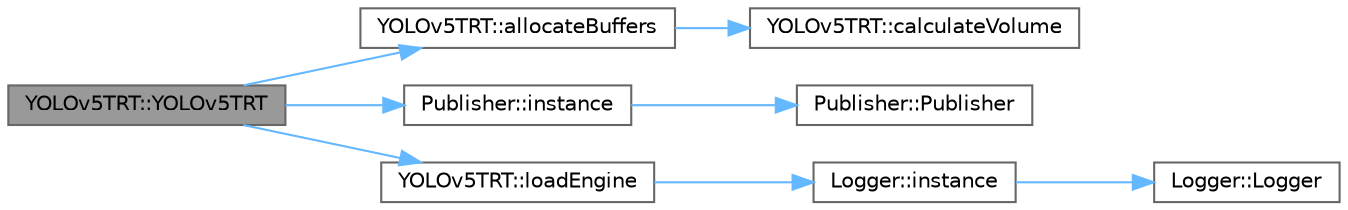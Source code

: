 digraph "YOLOv5TRT::YOLOv5TRT"
{
 // LATEX_PDF_SIZE
  bgcolor="transparent";
  edge [fontname=Helvetica,fontsize=10,labelfontname=Helvetica,labelfontsize=10];
  node [fontname=Helvetica,fontsize=10,shape=box,height=0.2,width=0.4];
  rankdir="LR";
  Node1 [id="Node000001",label="YOLOv5TRT::YOLOv5TRT",height=0.2,width=0.4,color="gray40", fillcolor="grey60", style="filled", fontcolor="black",tooltip="Construtor. Carrega o engine e aloca buffers."];
  Node1 -> Node2 [id="edge1_Node000001_Node000002",color="steelblue1",style="solid",tooltip=" "];
  Node2 [id="Node000002",label="YOLOv5TRT::allocateBuffers",height=0.2,width=0.4,color="grey40", fillcolor="white", style="filled",URL="$classYOLOv5TRT.html#aae4055b18ea026c14d59519baf4185f3",tooltip=" "];
  Node2 -> Node3 [id="edge2_Node000002_Node000003",color="steelblue1",style="solid",tooltip=" "];
  Node3 [id="Node000003",label="YOLOv5TRT::calculateVolume",height=0.2,width=0.4,color="grey40", fillcolor="white", style="filled",URL="$classYOLOv5TRT.html#a37f31d30d8bb81205daa7e1a6ccc5351",tooltip="Calcula o volume (número total de elementos) de um tensor dado suas dimensões."];
  Node1 -> Node4 [id="edge3_Node000001_Node000004",color="steelblue1",style="solid",tooltip=" "];
  Node4 [id="Node000004",label="Publisher::instance",height=0.2,width=0.4,color="grey40", fillcolor="white", style="filled",URL="$classPublisher.html#a387233b0cdda7f9d59d3d7c59a2f3cb6",tooltip=" "];
  Node4 -> Node5 [id="edge4_Node000004_Node000005",color="steelblue1",style="solid",tooltip=" "];
  Node5 [id="Node000005",label="Publisher::Publisher",height=0.2,width=0.4,color="grey40", fillcolor="white", style="filled",URL="$classPublisher.html#aa433e35d15ff5572b3ead89611b4bfc9",tooltip=" "];
  Node1 -> Node6 [id="edge5_Node000001_Node000006",color="steelblue1",style="solid",tooltip=" "];
  Node6 [id="Node000006",label="YOLOv5TRT::loadEngine",height=0.2,width=0.4,color="grey40", fillcolor="white", style="filled",URL="$classYOLOv5TRT.html#aab1b5793ec0d442f82106323e3673128",tooltip=" "];
  Node6 -> Node7 [id="edge6_Node000006_Node000007",color="steelblue1",style="solid",tooltip=" "];
  Node7 [id="Node000007",label="Logger::instance",height=0.2,width=0.4,color="grey40", fillcolor="white", style="filled",URL="$classLogger.html#aebb248e608f8e2724de20b482cb2a15f",tooltip=" "];
  Node7 -> Node8 [id="edge7_Node000007_Node000008",color="steelblue1",style="solid",tooltip=" "];
  Node8 [id="Node000008",label="Logger::Logger",height=0.2,width=0.4,color="grey40", fillcolor="white", style="filled",URL="$classLogger.html#ac45b6ef7069b222c094da3724d1aa8fb",tooltip=" "];
}
